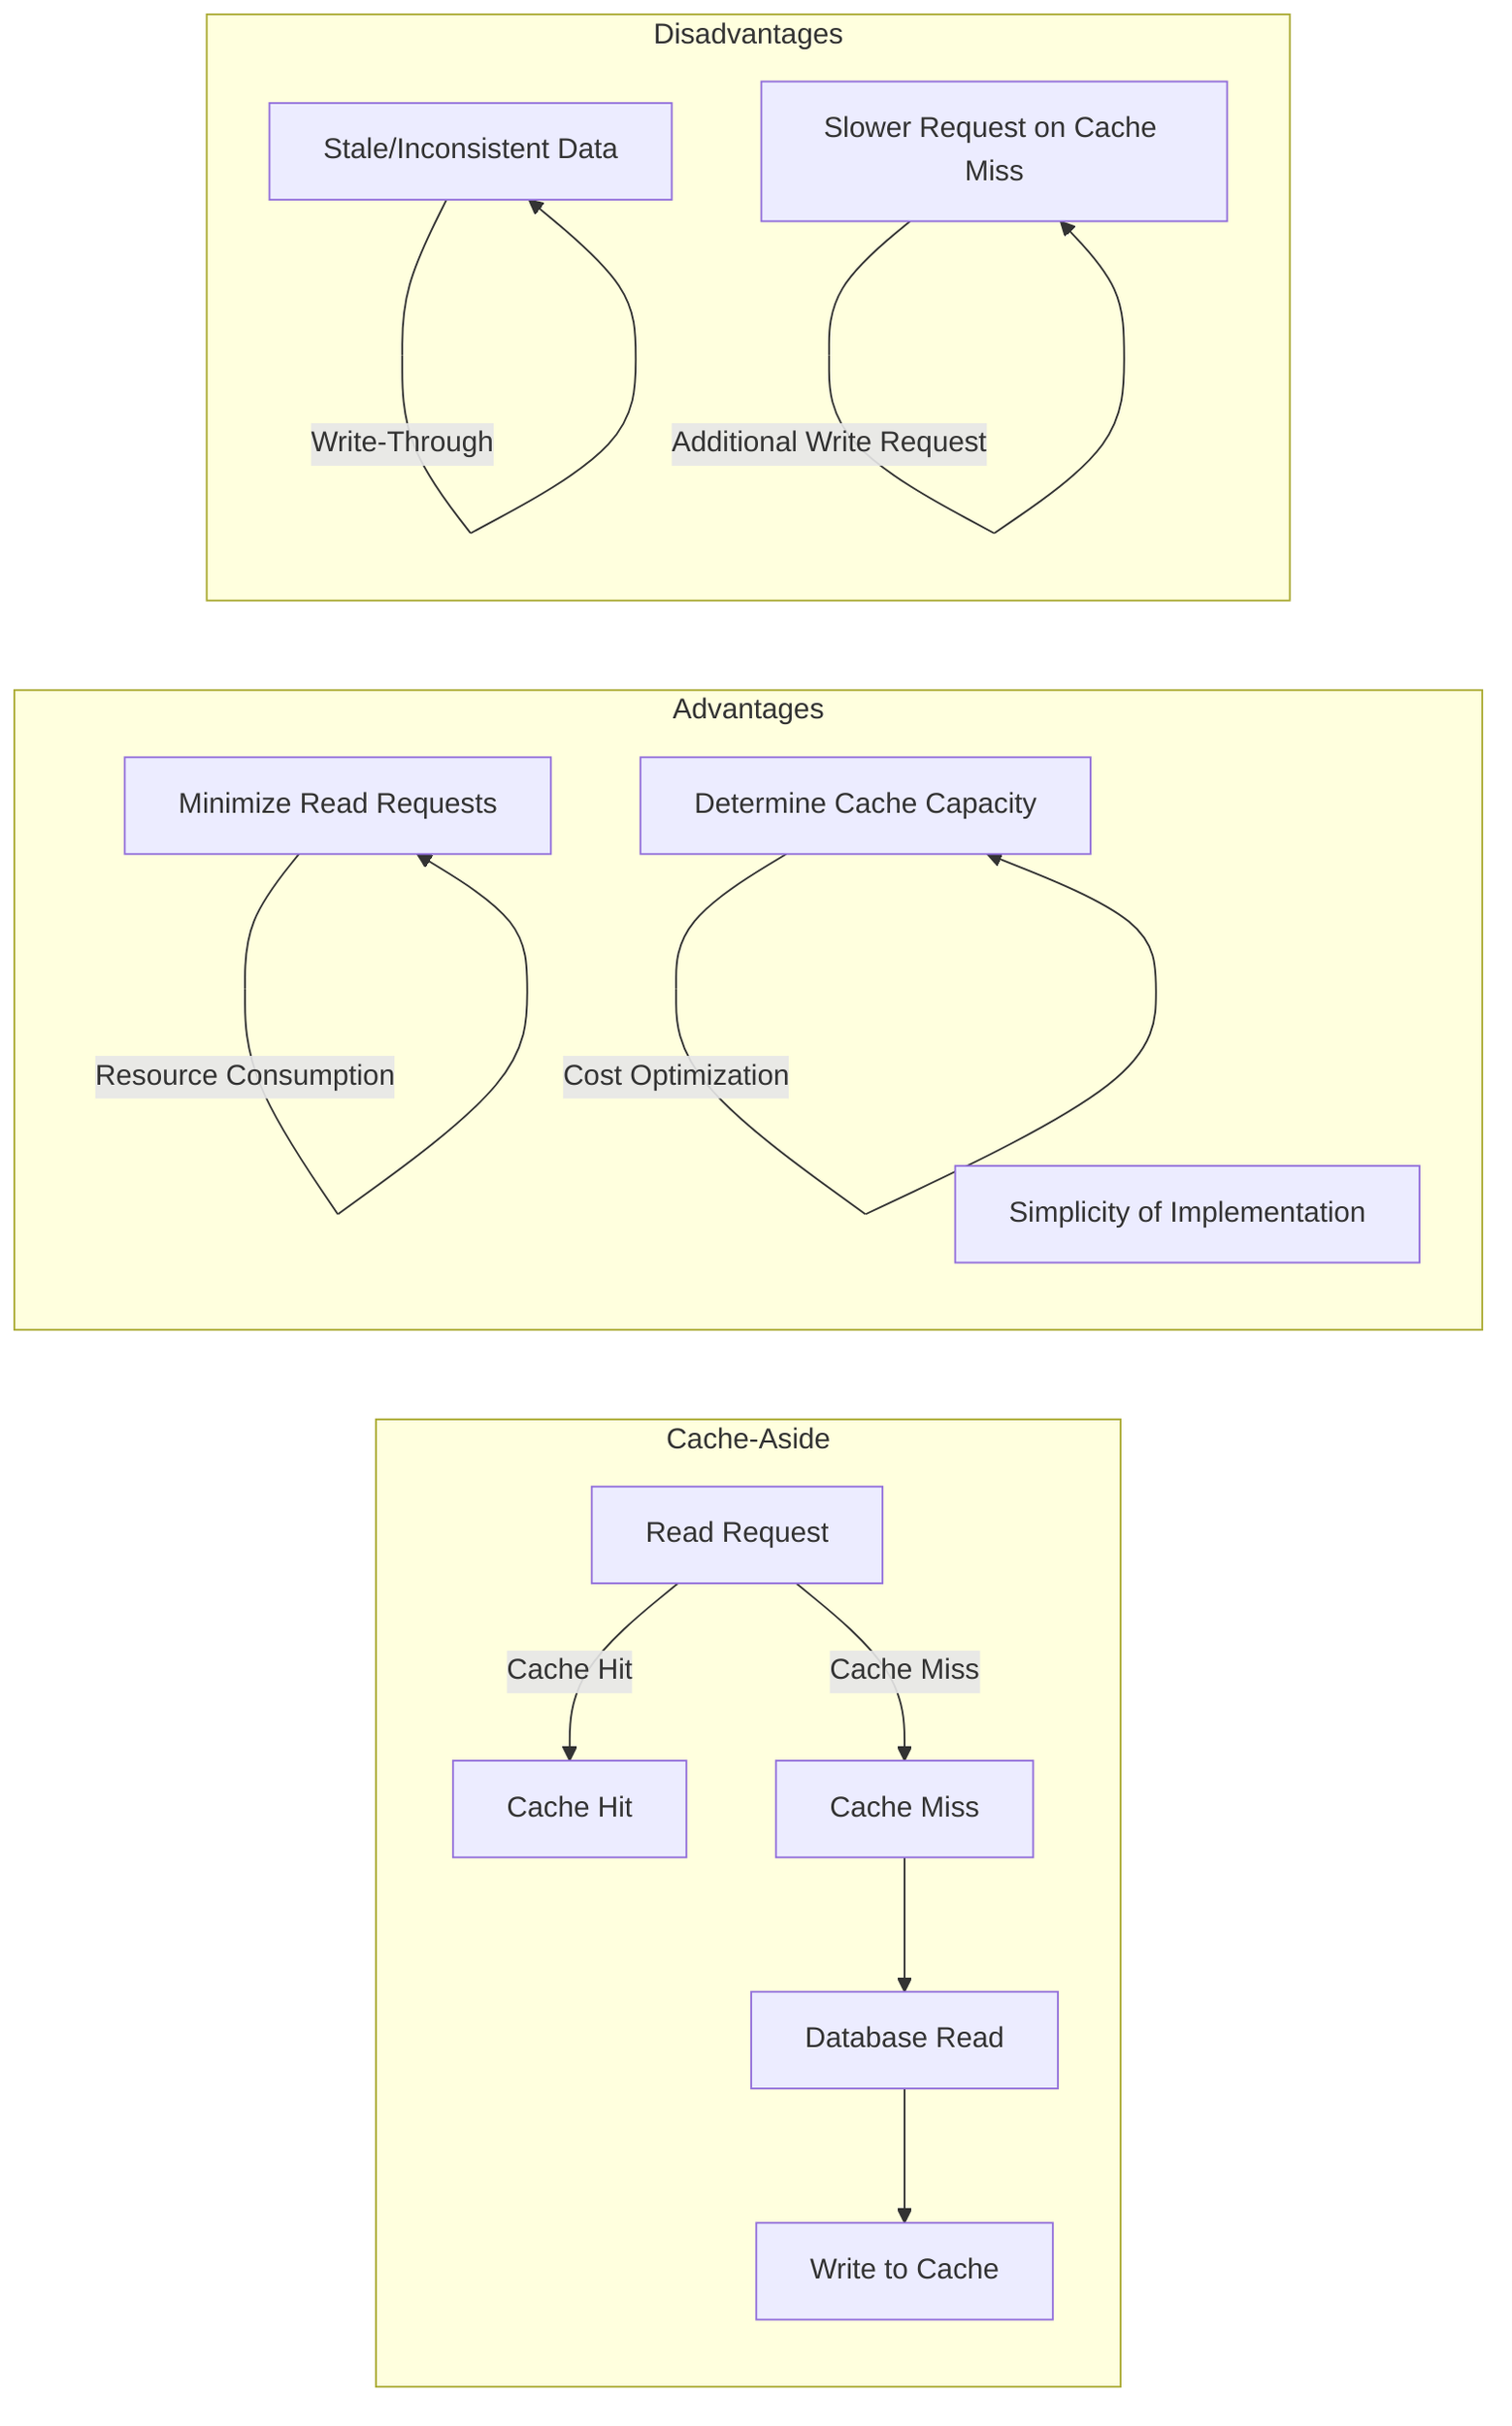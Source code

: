 flowchart LR

    subgraph "Cache-Aside"
        read_request["Read Request"]
        cache_hit["Cache Hit"]
        cache_miss["Cache Miss"]
        database_read["Database Read"]
        write_to_cache["Write to Cache"]
    end

    subgraph "Advantages"
        minimize_requests["Minimize Read Requests"]
        determine_capacity["Determine Cache Capacity"]
        simplicity["Simplicity of Implementation"]
    end

    subgraph "Disadvantages"
        stale_data["Stale/Inconsistent Data"]
        slower_request["Slower Request on Cache Miss"]
    end

    read_request -->|Cache Hit| cache_hit
    read_request -->|Cache Miss| cache_miss
    cache_miss --> database_read
    database_read --> write_to_cache

    minimize_requests -->|Resource Consumption| minimize_requests
    determine_capacity -->|Cost Optimization| determine_capacity

    stale_data -->|TTL| stale_data
    stale_data -->|Write-Through| stale_data

    slower_request -->|Additional Read Request| slower_request
    slower_request -->|Additional Write Request| slower_request